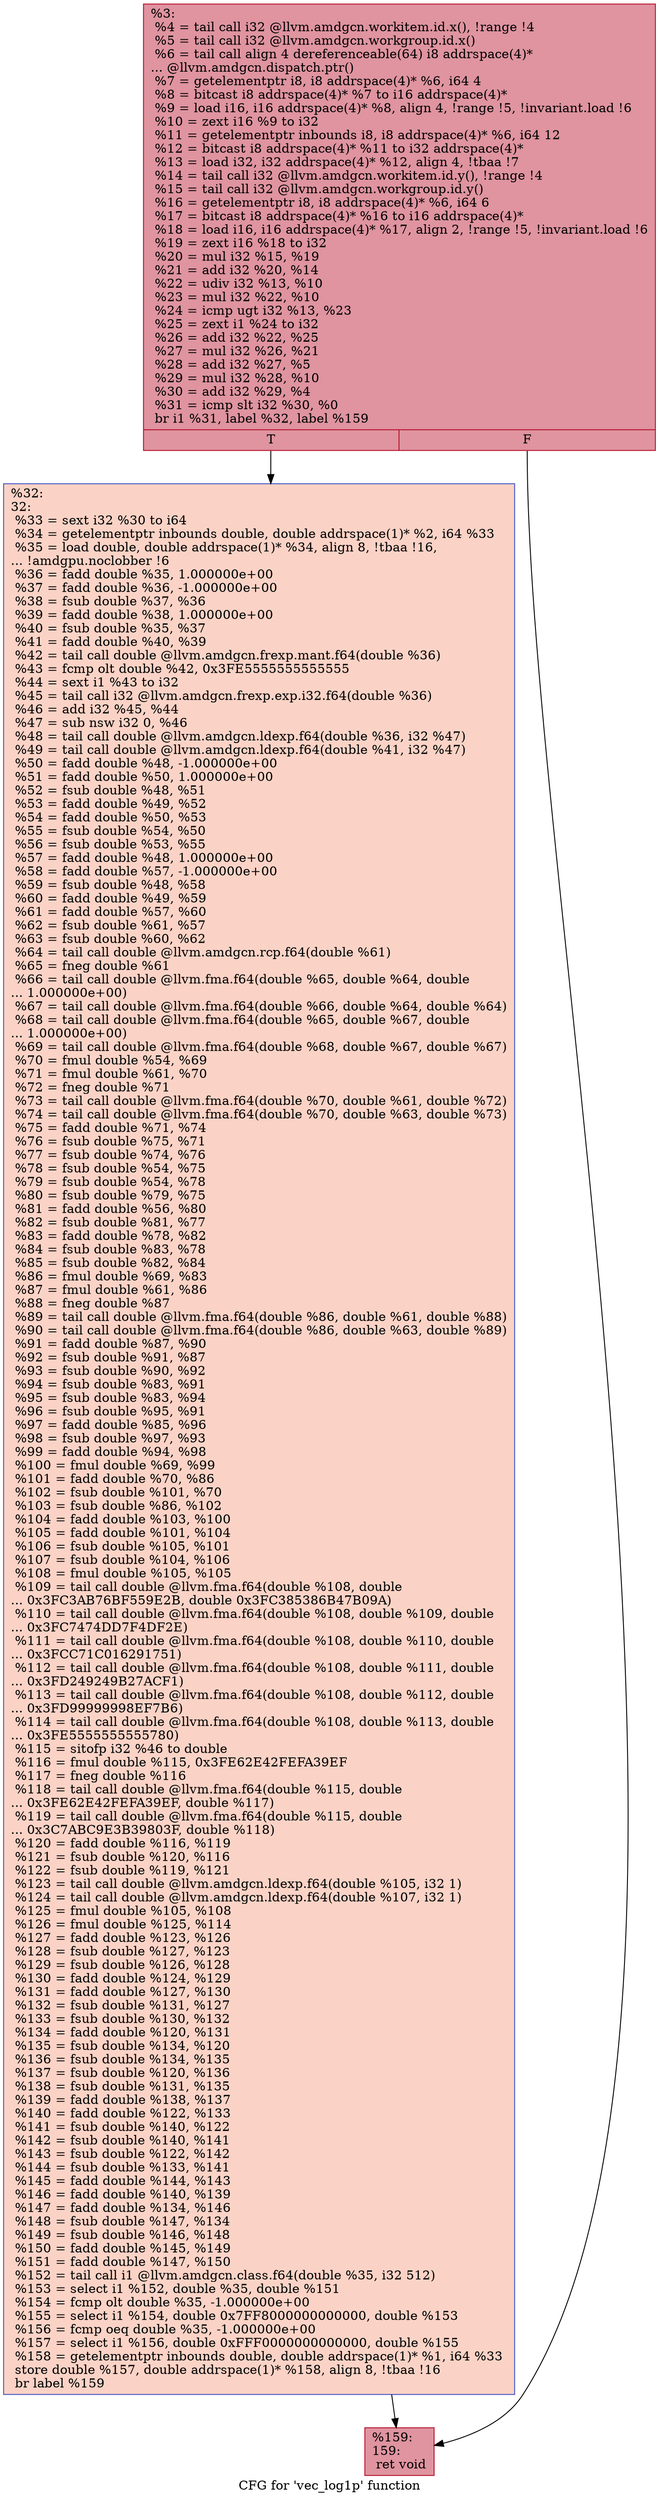 digraph "CFG for 'vec_log1p' function" {
	label="CFG for 'vec_log1p' function";

	Node0x49f7d40 [shape=record,color="#b70d28ff", style=filled, fillcolor="#b70d2870",label="{%3:\l  %4 = tail call i32 @llvm.amdgcn.workitem.id.x(), !range !4\l  %5 = tail call i32 @llvm.amdgcn.workgroup.id.x()\l  %6 = tail call align 4 dereferenceable(64) i8 addrspace(4)*\l... @llvm.amdgcn.dispatch.ptr()\l  %7 = getelementptr i8, i8 addrspace(4)* %6, i64 4\l  %8 = bitcast i8 addrspace(4)* %7 to i16 addrspace(4)*\l  %9 = load i16, i16 addrspace(4)* %8, align 4, !range !5, !invariant.load !6\l  %10 = zext i16 %9 to i32\l  %11 = getelementptr inbounds i8, i8 addrspace(4)* %6, i64 12\l  %12 = bitcast i8 addrspace(4)* %11 to i32 addrspace(4)*\l  %13 = load i32, i32 addrspace(4)* %12, align 4, !tbaa !7\l  %14 = tail call i32 @llvm.amdgcn.workitem.id.y(), !range !4\l  %15 = tail call i32 @llvm.amdgcn.workgroup.id.y()\l  %16 = getelementptr i8, i8 addrspace(4)* %6, i64 6\l  %17 = bitcast i8 addrspace(4)* %16 to i16 addrspace(4)*\l  %18 = load i16, i16 addrspace(4)* %17, align 2, !range !5, !invariant.load !6\l  %19 = zext i16 %18 to i32\l  %20 = mul i32 %15, %19\l  %21 = add i32 %20, %14\l  %22 = udiv i32 %13, %10\l  %23 = mul i32 %22, %10\l  %24 = icmp ugt i32 %13, %23\l  %25 = zext i1 %24 to i32\l  %26 = add i32 %22, %25\l  %27 = mul i32 %26, %21\l  %28 = add i32 %27, %5\l  %29 = mul i32 %28, %10\l  %30 = add i32 %29, %4\l  %31 = icmp slt i32 %30, %0\l  br i1 %31, label %32, label %159\l|{<s0>T|<s1>F}}"];
	Node0x49f7d40:s0 -> Node0x49fbd80;
	Node0x49f7d40:s1 -> Node0x49fbe10;
	Node0x49fbd80 [shape=record,color="#3d50c3ff", style=filled, fillcolor="#f59c7d70",label="{%32:\l32:                                               \l  %33 = sext i32 %30 to i64\l  %34 = getelementptr inbounds double, double addrspace(1)* %2, i64 %33\l  %35 = load double, double addrspace(1)* %34, align 8, !tbaa !16,\l... !amdgpu.noclobber !6\l  %36 = fadd double %35, 1.000000e+00\l  %37 = fadd double %36, -1.000000e+00\l  %38 = fsub double %37, %36\l  %39 = fadd double %38, 1.000000e+00\l  %40 = fsub double %35, %37\l  %41 = fadd double %40, %39\l  %42 = tail call double @llvm.amdgcn.frexp.mant.f64(double %36)\l  %43 = fcmp olt double %42, 0x3FE5555555555555\l  %44 = sext i1 %43 to i32\l  %45 = tail call i32 @llvm.amdgcn.frexp.exp.i32.f64(double %36)\l  %46 = add i32 %45, %44\l  %47 = sub nsw i32 0, %46\l  %48 = tail call double @llvm.amdgcn.ldexp.f64(double %36, i32 %47)\l  %49 = tail call double @llvm.amdgcn.ldexp.f64(double %41, i32 %47)\l  %50 = fadd double %48, -1.000000e+00\l  %51 = fadd double %50, 1.000000e+00\l  %52 = fsub double %48, %51\l  %53 = fadd double %49, %52\l  %54 = fadd double %50, %53\l  %55 = fsub double %54, %50\l  %56 = fsub double %53, %55\l  %57 = fadd double %48, 1.000000e+00\l  %58 = fadd double %57, -1.000000e+00\l  %59 = fsub double %48, %58\l  %60 = fadd double %49, %59\l  %61 = fadd double %57, %60\l  %62 = fsub double %61, %57\l  %63 = fsub double %60, %62\l  %64 = tail call double @llvm.amdgcn.rcp.f64(double %61)\l  %65 = fneg double %61\l  %66 = tail call double @llvm.fma.f64(double %65, double %64, double\l... 1.000000e+00)\l  %67 = tail call double @llvm.fma.f64(double %66, double %64, double %64)\l  %68 = tail call double @llvm.fma.f64(double %65, double %67, double\l... 1.000000e+00)\l  %69 = tail call double @llvm.fma.f64(double %68, double %67, double %67)\l  %70 = fmul double %54, %69\l  %71 = fmul double %61, %70\l  %72 = fneg double %71\l  %73 = tail call double @llvm.fma.f64(double %70, double %61, double %72)\l  %74 = tail call double @llvm.fma.f64(double %70, double %63, double %73)\l  %75 = fadd double %71, %74\l  %76 = fsub double %75, %71\l  %77 = fsub double %74, %76\l  %78 = fsub double %54, %75\l  %79 = fsub double %54, %78\l  %80 = fsub double %79, %75\l  %81 = fadd double %56, %80\l  %82 = fsub double %81, %77\l  %83 = fadd double %78, %82\l  %84 = fsub double %83, %78\l  %85 = fsub double %82, %84\l  %86 = fmul double %69, %83\l  %87 = fmul double %61, %86\l  %88 = fneg double %87\l  %89 = tail call double @llvm.fma.f64(double %86, double %61, double %88)\l  %90 = tail call double @llvm.fma.f64(double %86, double %63, double %89)\l  %91 = fadd double %87, %90\l  %92 = fsub double %91, %87\l  %93 = fsub double %90, %92\l  %94 = fsub double %83, %91\l  %95 = fsub double %83, %94\l  %96 = fsub double %95, %91\l  %97 = fadd double %85, %96\l  %98 = fsub double %97, %93\l  %99 = fadd double %94, %98\l  %100 = fmul double %69, %99\l  %101 = fadd double %70, %86\l  %102 = fsub double %101, %70\l  %103 = fsub double %86, %102\l  %104 = fadd double %103, %100\l  %105 = fadd double %101, %104\l  %106 = fsub double %105, %101\l  %107 = fsub double %104, %106\l  %108 = fmul double %105, %105\l  %109 = tail call double @llvm.fma.f64(double %108, double\l... 0x3FC3AB76BF559E2B, double 0x3FC385386B47B09A)\l  %110 = tail call double @llvm.fma.f64(double %108, double %109, double\l... 0x3FC7474DD7F4DF2E)\l  %111 = tail call double @llvm.fma.f64(double %108, double %110, double\l... 0x3FCC71C016291751)\l  %112 = tail call double @llvm.fma.f64(double %108, double %111, double\l... 0x3FD249249B27ACF1)\l  %113 = tail call double @llvm.fma.f64(double %108, double %112, double\l... 0x3FD99999998EF7B6)\l  %114 = tail call double @llvm.fma.f64(double %108, double %113, double\l... 0x3FE5555555555780)\l  %115 = sitofp i32 %46 to double\l  %116 = fmul double %115, 0x3FE62E42FEFA39EF\l  %117 = fneg double %116\l  %118 = tail call double @llvm.fma.f64(double %115, double\l... 0x3FE62E42FEFA39EF, double %117)\l  %119 = tail call double @llvm.fma.f64(double %115, double\l... 0x3C7ABC9E3B39803F, double %118)\l  %120 = fadd double %116, %119\l  %121 = fsub double %120, %116\l  %122 = fsub double %119, %121\l  %123 = tail call double @llvm.amdgcn.ldexp.f64(double %105, i32 1)\l  %124 = tail call double @llvm.amdgcn.ldexp.f64(double %107, i32 1)\l  %125 = fmul double %105, %108\l  %126 = fmul double %125, %114\l  %127 = fadd double %123, %126\l  %128 = fsub double %127, %123\l  %129 = fsub double %126, %128\l  %130 = fadd double %124, %129\l  %131 = fadd double %127, %130\l  %132 = fsub double %131, %127\l  %133 = fsub double %130, %132\l  %134 = fadd double %120, %131\l  %135 = fsub double %134, %120\l  %136 = fsub double %134, %135\l  %137 = fsub double %120, %136\l  %138 = fsub double %131, %135\l  %139 = fadd double %138, %137\l  %140 = fadd double %122, %133\l  %141 = fsub double %140, %122\l  %142 = fsub double %140, %141\l  %143 = fsub double %122, %142\l  %144 = fsub double %133, %141\l  %145 = fadd double %144, %143\l  %146 = fadd double %140, %139\l  %147 = fadd double %134, %146\l  %148 = fsub double %147, %134\l  %149 = fsub double %146, %148\l  %150 = fadd double %145, %149\l  %151 = fadd double %147, %150\l  %152 = tail call i1 @llvm.amdgcn.class.f64(double %35, i32 512)\l  %153 = select i1 %152, double %35, double %151\l  %154 = fcmp olt double %35, -1.000000e+00\l  %155 = select i1 %154, double 0x7FF8000000000000, double %153\l  %156 = fcmp oeq double %35, -1.000000e+00\l  %157 = select i1 %156, double 0xFFF0000000000000, double %155\l  %158 = getelementptr inbounds double, double addrspace(1)* %1, i64 %33\l  store double %157, double addrspace(1)* %158, align 8, !tbaa !16\l  br label %159\l}"];
	Node0x49fbd80 -> Node0x49fbe10;
	Node0x49fbe10 [shape=record,color="#b70d28ff", style=filled, fillcolor="#b70d2870",label="{%159:\l159:                                              \l  ret void\l}"];
}
